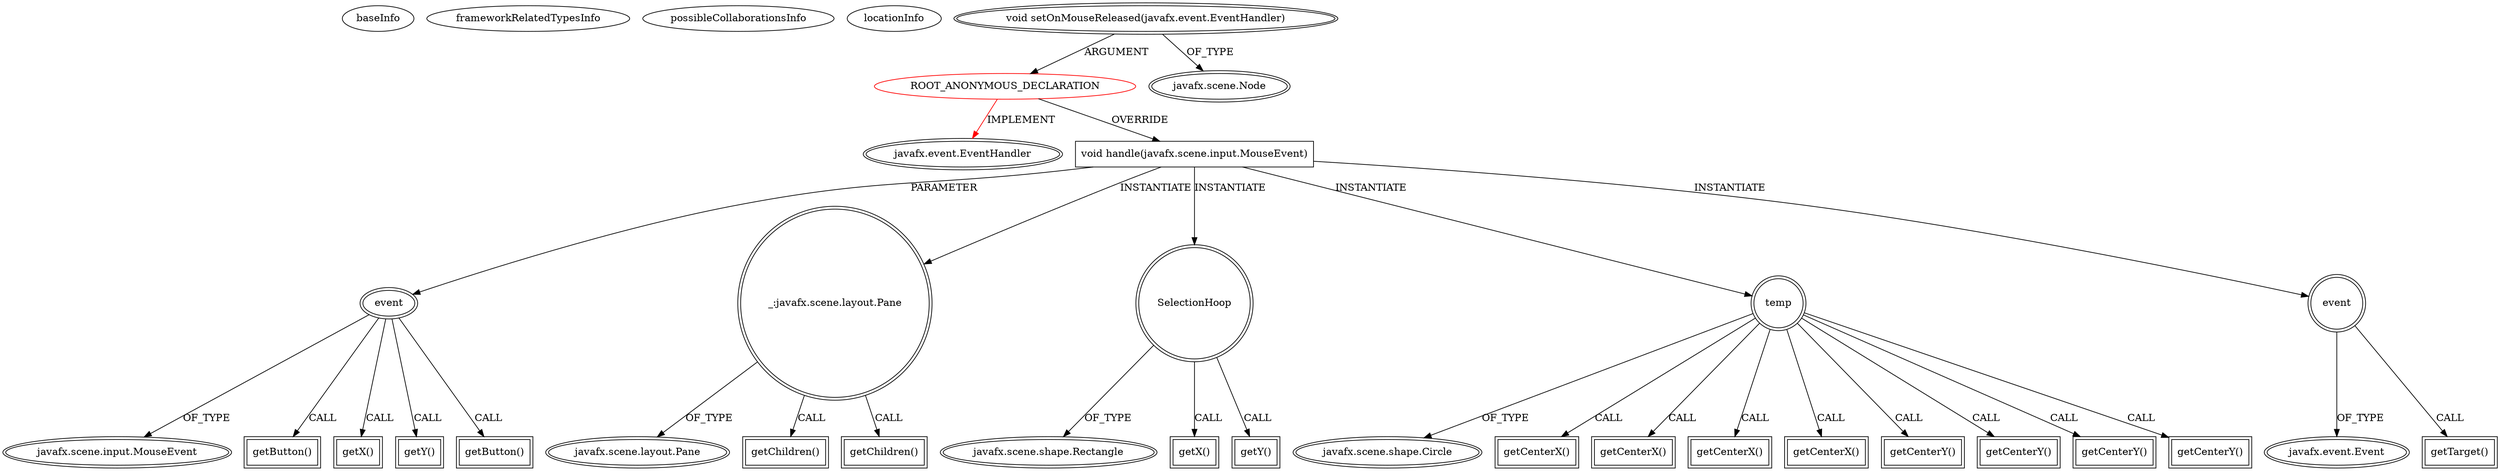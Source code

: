digraph {
baseInfo[graphId=2635,category="extension_graph",isAnonymous=true,possibleRelation=false]
frameworkRelatedTypesInfo[0="javafx.event.EventHandler"]
possibleCollaborationsInfo[]
locationInfo[projectName="empollondefisica-PlanetGame",filePath="/empollondefisica-PlanetGame/PlanetGame-master/src/planetGame/GameMap.java",contextSignature="void GameMap(double,double,javafx.scene.Scene)",graphId="2635"]
0[label="ROOT_ANONYMOUS_DECLARATION",vertexType="ROOT_ANONYMOUS_DECLARATION",isFrameworkType=false,color=red]
1[label="javafx.event.EventHandler",vertexType="FRAMEWORK_INTERFACE_TYPE",isFrameworkType=true,peripheries=2]
2[label="void setOnMouseReleased(javafx.event.EventHandler)",vertexType="OUTSIDE_CALL",isFrameworkType=true,peripheries=2]
3[label="javafx.scene.Node",vertexType="FRAMEWORK_CLASS_TYPE",isFrameworkType=true,peripheries=2]
4[label="void handle(javafx.scene.input.MouseEvent)",vertexType="OVERRIDING_METHOD_DECLARATION",isFrameworkType=false,shape=box]
5[label="event",vertexType="PARAMETER_DECLARATION",isFrameworkType=true,peripheries=2]
6[label="javafx.scene.input.MouseEvent",vertexType="FRAMEWORK_CLASS_TYPE",isFrameworkType=true,peripheries=2]
7[label="_:javafx.scene.layout.Pane",vertexType="VARIABLE_EXPRESION",isFrameworkType=true,peripheries=2,shape=circle]
9[label="javafx.scene.layout.Pane",vertexType="FRAMEWORK_CLASS_TYPE",isFrameworkType=true,peripheries=2]
8[label="getChildren()",vertexType="INSIDE_CALL",isFrameworkType=true,peripheries=2,shape=box]
11[label="getButton()",vertexType="INSIDE_CALL",isFrameworkType=true,peripheries=2,shape=box]
12[label="SelectionHoop",vertexType="VARIABLE_EXPRESION",isFrameworkType=true,peripheries=2,shape=circle]
14[label="javafx.scene.shape.Rectangle",vertexType="FRAMEWORK_CLASS_TYPE",isFrameworkType=true,peripheries=2]
13[label="getX()",vertexType="INSIDE_CALL",isFrameworkType=true,peripheries=2,shape=box]
16[label="getY()",vertexType="INSIDE_CALL",isFrameworkType=true,peripheries=2,shape=box]
18[label="getX()",vertexType="INSIDE_CALL",isFrameworkType=true,peripheries=2,shape=box]
20[label="getY()",vertexType="INSIDE_CALL",isFrameworkType=true,peripheries=2,shape=box]
21[label="temp",vertexType="VARIABLE_EXPRESION",isFrameworkType=true,peripheries=2,shape=circle]
23[label="javafx.scene.shape.Circle",vertexType="FRAMEWORK_CLASS_TYPE",isFrameworkType=true,peripheries=2]
22[label="getCenterX()",vertexType="INSIDE_CALL",isFrameworkType=true,peripheries=2,shape=box]
25[label="getCenterX()",vertexType="INSIDE_CALL",isFrameworkType=true,peripheries=2,shape=box]
27[label="getCenterX()",vertexType="INSIDE_CALL",isFrameworkType=true,peripheries=2,shape=box]
29[label="getCenterX()",vertexType="INSIDE_CALL",isFrameworkType=true,peripheries=2,shape=box]
31[label="getCenterY()",vertexType="INSIDE_CALL",isFrameworkType=true,peripheries=2,shape=box]
33[label="getCenterY()",vertexType="INSIDE_CALL",isFrameworkType=true,peripheries=2,shape=box]
35[label="getCenterY()",vertexType="INSIDE_CALL",isFrameworkType=true,peripheries=2,shape=box]
37[label="getCenterY()",vertexType="INSIDE_CALL",isFrameworkType=true,peripheries=2,shape=box]
39[label="getChildren()",vertexType="INSIDE_CALL",isFrameworkType=true,peripheries=2,shape=box]
41[label="getButton()",vertexType="INSIDE_CALL",isFrameworkType=true,peripheries=2,shape=box]
42[label="event",vertexType="VARIABLE_EXPRESION",isFrameworkType=true,peripheries=2,shape=circle]
44[label="javafx.event.Event",vertexType="FRAMEWORK_CLASS_TYPE",isFrameworkType=true,peripheries=2]
43[label="getTarget()",vertexType="INSIDE_CALL",isFrameworkType=true,peripheries=2,shape=box]
0->1[label="IMPLEMENT",color=red]
2->0[label="ARGUMENT"]
2->3[label="OF_TYPE"]
0->4[label="OVERRIDE"]
5->6[label="OF_TYPE"]
4->5[label="PARAMETER"]
4->7[label="INSTANTIATE"]
7->9[label="OF_TYPE"]
7->8[label="CALL"]
5->11[label="CALL"]
4->12[label="INSTANTIATE"]
12->14[label="OF_TYPE"]
12->13[label="CALL"]
12->16[label="CALL"]
5->18[label="CALL"]
5->20[label="CALL"]
4->21[label="INSTANTIATE"]
21->23[label="OF_TYPE"]
21->22[label="CALL"]
21->25[label="CALL"]
21->27[label="CALL"]
21->29[label="CALL"]
21->31[label="CALL"]
21->33[label="CALL"]
21->35[label="CALL"]
21->37[label="CALL"]
7->39[label="CALL"]
5->41[label="CALL"]
4->42[label="INSTANTIATE"]
42->44[label="OF_TYPE"]
42->43[label="CALL"]
}
